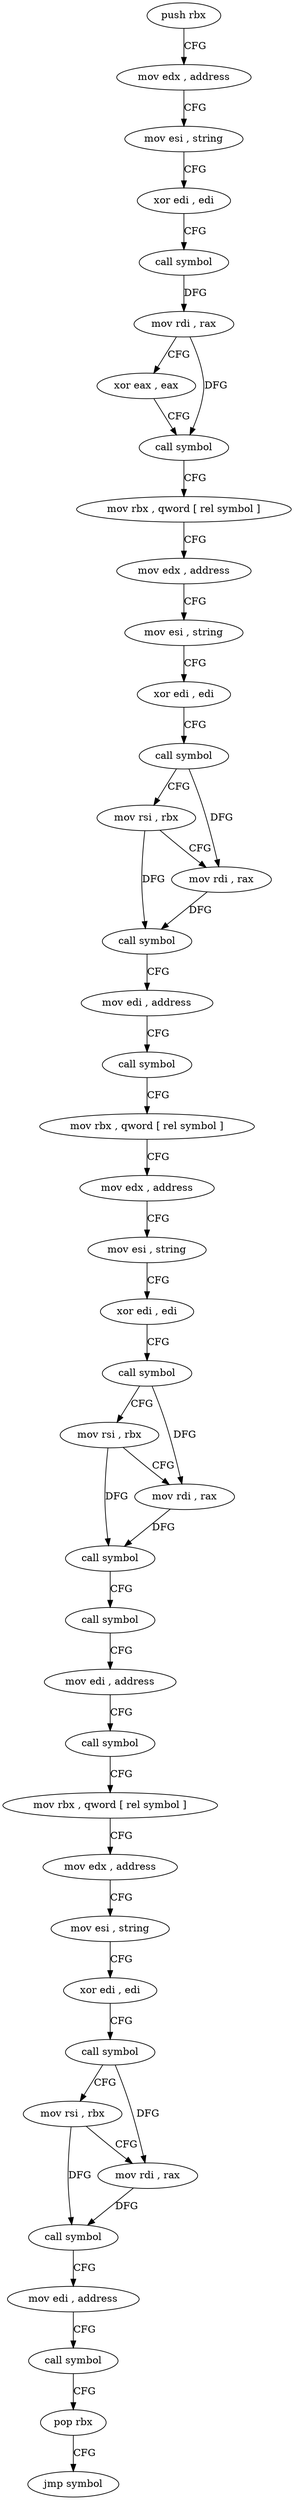 digraph "func" {
"4216608" [label = "push rbx" ]
"4216609" [label = "mov edx , address" ]
"4216614" [label = "mov esi , string" ]
"4216619" [label = "xor edi , edi" ]
"4216621" [label = "call symbol" ]
"4216626" [label = "mov rdi , rax" ]
"4216629" [label = "xor eax , eax" ]
"4216631" [label = "call symbol" ]
"4216636" [label = "mov rbx , qword [ rel symbol ]" ]
"4216643" [label = "mov edx , address" ]
"4216648" [label = "mov esi , string" ]
"4216653" [label = "xor edi , edi" ]
"4216655" [label = "call symbol" ]
"4216660" [label = "mov rsi , rbx" ]
"4216663" [label = "mov rdi , rax" ]
"4216666" [label = "call symbol" ]
"4216671" [label = "mov edi , address" ]
"4216676" [label = "call symbol" ]
"4216681" [label = "mov rbx , qword [ rel symbol ]" ]
"4216688" [label = "mov edx , address" ]
"4216693" [label = "mov esi , string" ]
"4216698" [label = "xor edi , edi" ]
"4216700" [label = "call symbol" ]
"4216705" [label = "mov rsi , rbx" ]
"4216708" [label = "mov rdi , rax" ]
"4216711" [label = "call symbol" ]
"4216716" [label = "call symbol" ]
"4216721" [label = "mov edi , address" ]
"4216726" [label = "call symbol" ]
"4216731" [label = "mov rbx , qword [ rel symbol ]" ]
"4216738" [label = "mov edx , address" ]
"4216743" [label = "mov esi , string" ]
"4216748" [label = "xor edi , edi" ]
"4216750" [label = "call symbol" ]
"4216755" [label = "mov rsi , rbx" ]
"4216758" [label = "mov rdi , rax" ]
"4216761" [label = "call symbol" ]
"4216766" [label = "mov edi , address" ]
"4216771" [label = "call symbol" ]
"4216776" [label = "pop rbx" ]
"4216777" [label = "jmp symbol" ]
"4216608" -> "4216609" [ label = "CFG" ]
"4216609" -> "4216614" [ label = "CFG" ]
"4216614" -> "4216619" [ label = "CFG" ]
"4216619" -> "4216621" [ label = "CFG" ]
"4216621" -> "4216626" [ label = "DFG" ]
"4216626" -> "4216629" [ label = "CFG" ]
"4216626" -> "4216631" [ label = "DFG" ]
"4216629" -> "4216631" [ label = "CFG" ]
"4216631" -> "4216636" [ label = "CFG" ]
"4216636" -> "4216643" [ label = "CFG" ]
"4216643" -> "4216648" [ label = "CFG" ]
"4216648" -> "4216653" [ label = "CFG" ]
"4216653" -> "4216655" [ label = "CFG" ]
"4216655" -> "4216660" [ label = "CFG" ]
"4216655" -> "4216663" [ label = "DFG" ]
"4216660" -> "4216663" [ label = "CFG" ]
"4216660" -> "4216666" [ label = "DFG" ]
"4216663" -> "4216666" [ label = "DFG" ]
"4216666" -> "4216671" [ label = "CFG" ]
"4216671" -> "4216676" [ label = "CFG" ]
"4216676" -> "4216681" [ label = "CFG" ]
"4216681" -> "4216688" [ label = "CFG" ]
"4216688" -> "4216693" [ label = "CFG" ]
"4216693" -> "4216698" [ label = "CFG" ]
"4216698" -> "4216700" [ label = "CFG" ]
"4216700" -> "4216705" [ label = "CFG" ]
"4216700" -> "4216708" [ label = "DFG" ]
"4216705" -> "4216708" [ label = "CFG" ]
"4216705" -> "4216711" [ label = "DFG" ]
"4216708" -> "4216711" [ label = "DFG" ]
"4216711" -> "4216716" [ label = "CFG" ]
"4216716" -> "4216721" [ label = "CFG" ]
"4216721" -> "4216726" [ label = "CFG" ]
"4216726" -> "4216731" [ label = "CFG" ]
"4216731" -> "4216738" [ label = "CFG" ]
"4216738" -> "4216743" [ label = "CFG" ]
"4216743" -> "4216748" [ label = "CFG" ]
"4216748" -> "4216750" [ label = "CFG" ]
"4216750" -> "4216755" [ label = "CFG" ]
"4216750" -> "4216758" [ label = "DFG" ]
"4216755" -> "4216758" [ label = "CFG" ]
"4216755" -> "4216761" [ label = "DFG" ]
"4216758" -> "4216761" [ label = "DFG" ]
"4216761" -> "4216766" [ label = "CFG" ]
"4216766" -> "4216771" [ label = "CFG" ]
"4216771" -> "4216776" [ label = "CFG" ]
"4216776" -> "4216777" [ label = "CFG" ]
}
